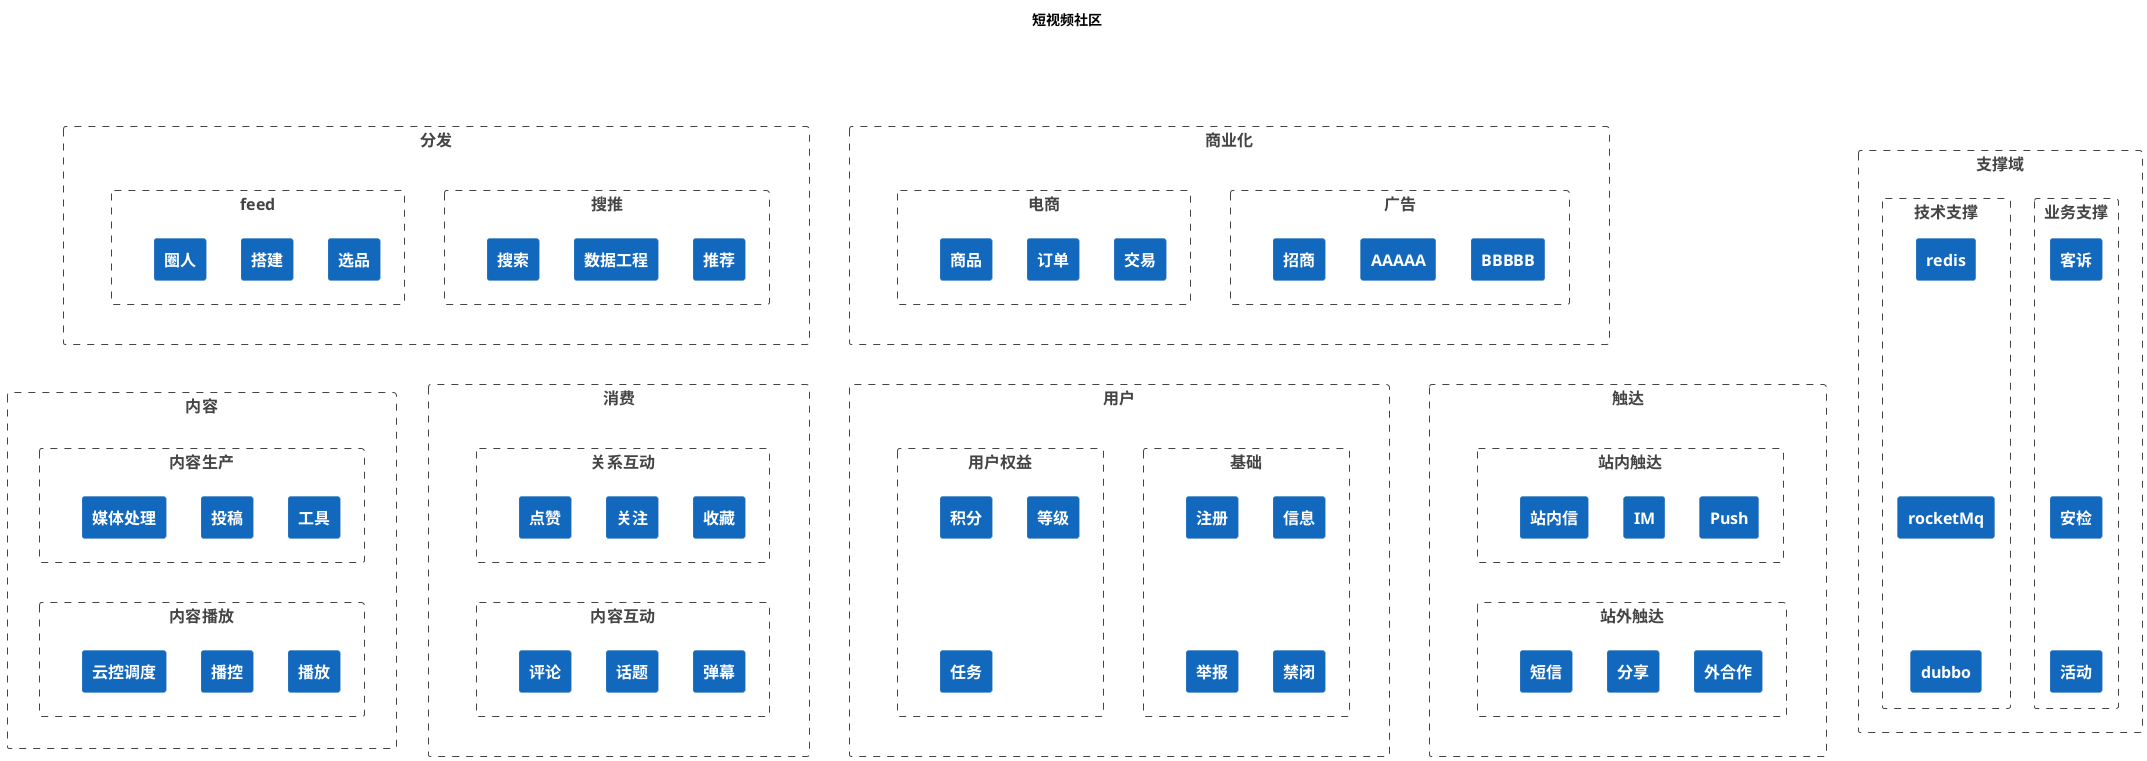 @startuml
!include <C4/C4_Context>
HIDE_STEREOTYPE()

title 短视频社区

Boundary(fenfa,"分发"){
   Boundary(searchAndRec, "搜推"){
     System(search, "搜索")
     System(rec, "推荐")
     System(data, "数据工程")
     Lay_L(data, search)
     Lay_R(data, rec)
  }

  Boundary(feed, "feed"){
     System(quanren, "圈人")
     System(xuanpin, "选品")
     System(dajian, "搭建")
     Lay_L(dajian, quanren)
     Lay_R(dajian, xuanpin)
  }
  Lay_R(searchAndRec, feed)
}


Boundary(content,"内容"){
   Boundary(contentProduction, "内容生产"){
     System(media_process, "媒体处理")
     System(post, "投稿")
     System(postTool, "工具")
     Lay_L(post, media_process)
     Lay_R(post, postTool)
  }

  Boundary(contentPlay, "内容播放"){
     System(videoTest, "云控调度")
     System(videoPlay, "播放")
     System(videoCon, "播控")
     Lay_L(videoCon, videoTest)
     Lay_R(videoCon, videoPlay)
  }
  Lay_D(contentProduction, contentPlay)
}

Boundary(interact,"消费"){
   Boundary(relationInteract, "关系互动"){
     System(follow, "关注")
     System(praise, "点赞")
     System(collect, "收藏")
     Lay_L(follow, praise)
     Lay_R(follow, collect)
  }

  Boundary(contentInteract, "内容互动"){
     System(comment, "评论")
     System(bullentComment, "弹幕")
     System(topic, "话题")
     Lay_L(topic, comment)
     Lay_R(topic, bullentComment)
  }
  Lay_D(relationInteract, contentInteract)
}

Boundary(user,"用户"){
   Boundary(base, "基础"){
     System(zhuce, "注册")
     System(userBase, "信息")
     System(jubao, "举报")
     System(jingbi, "禁闭")
  }

  Boundary(userRight, "用户权益"){
     System(jifen, "积分")
     System(dengji, "等级")
     System(task, "任务")
  }
  Lay_R(base, userRight)
}


Boundary(touch,"触达"){
   Boundary(inTouch, "站内触达"){
     System(message, "站内信")
     System(push, "Push")
     System(im, "IM")
     Lay_L(im, message)
     Lay_R(im, push)
  }

  Boundary(outTouch, "站外触达"){
     System(share, "分享")
     System(shortMessage, "短信")
     System(out, "外合作")
     Lay_L(share, shortMessage)
     Lay_R(share, out)
  }
  Lay_D(inTouch, outTouch)
}
Lay_D(fenfa,contentProduction)




Boundary(shangyehua,"商业化"){
   Boundary(guanggao, "广告"){
     System(zhaoshang, "招商")
     System(a, "AAAAA")
     System(b, "BBBBB")
     Lay_L(a, zhaoshang)
     Lay_R(a, b)
  }

  Boundary(ecommerce, "电商"){
     System(goods, "商品")
     System(order, "订单")
     System(trade, "交易")
     Lay_L(order, goods)
     Lay_R(order, trade)
  }
  Lay_R(guanggao, ecommerce)
}


Lay_R(fenfa,shangyehua)

Lay_D(fenfa,contentProduction)
Lay_D(fenfa,interact)
Lay_D(fenfa,user)
Lay_D(fenfa,touch)


Lay_D(shangyehua,contentProduction)
Lay_D(shangyehua,interact)
Lay_D(shangyehua,user)
Lay_D(shangyehua,touch)

Boundary(support,"支撑域"){
   Boundary(businessSupport, "业务支撑"){
       System(audit, "安检")
       System(keshu, "客诉")
       System(huodong, "活动")
       Lay_U(audit, keshu)
       Lay_D(audit, huodong)
     }

   Boundary(tecSupport, "技术支撑"){
        System(redis, "redis")
        System(rocketMq, "rocketMq")
        System(dubbo, "dubbo")
        Lay_D(redis, rocketMq)
        Lay_D(rocketMq, dubbo)
    }
}








@enduml